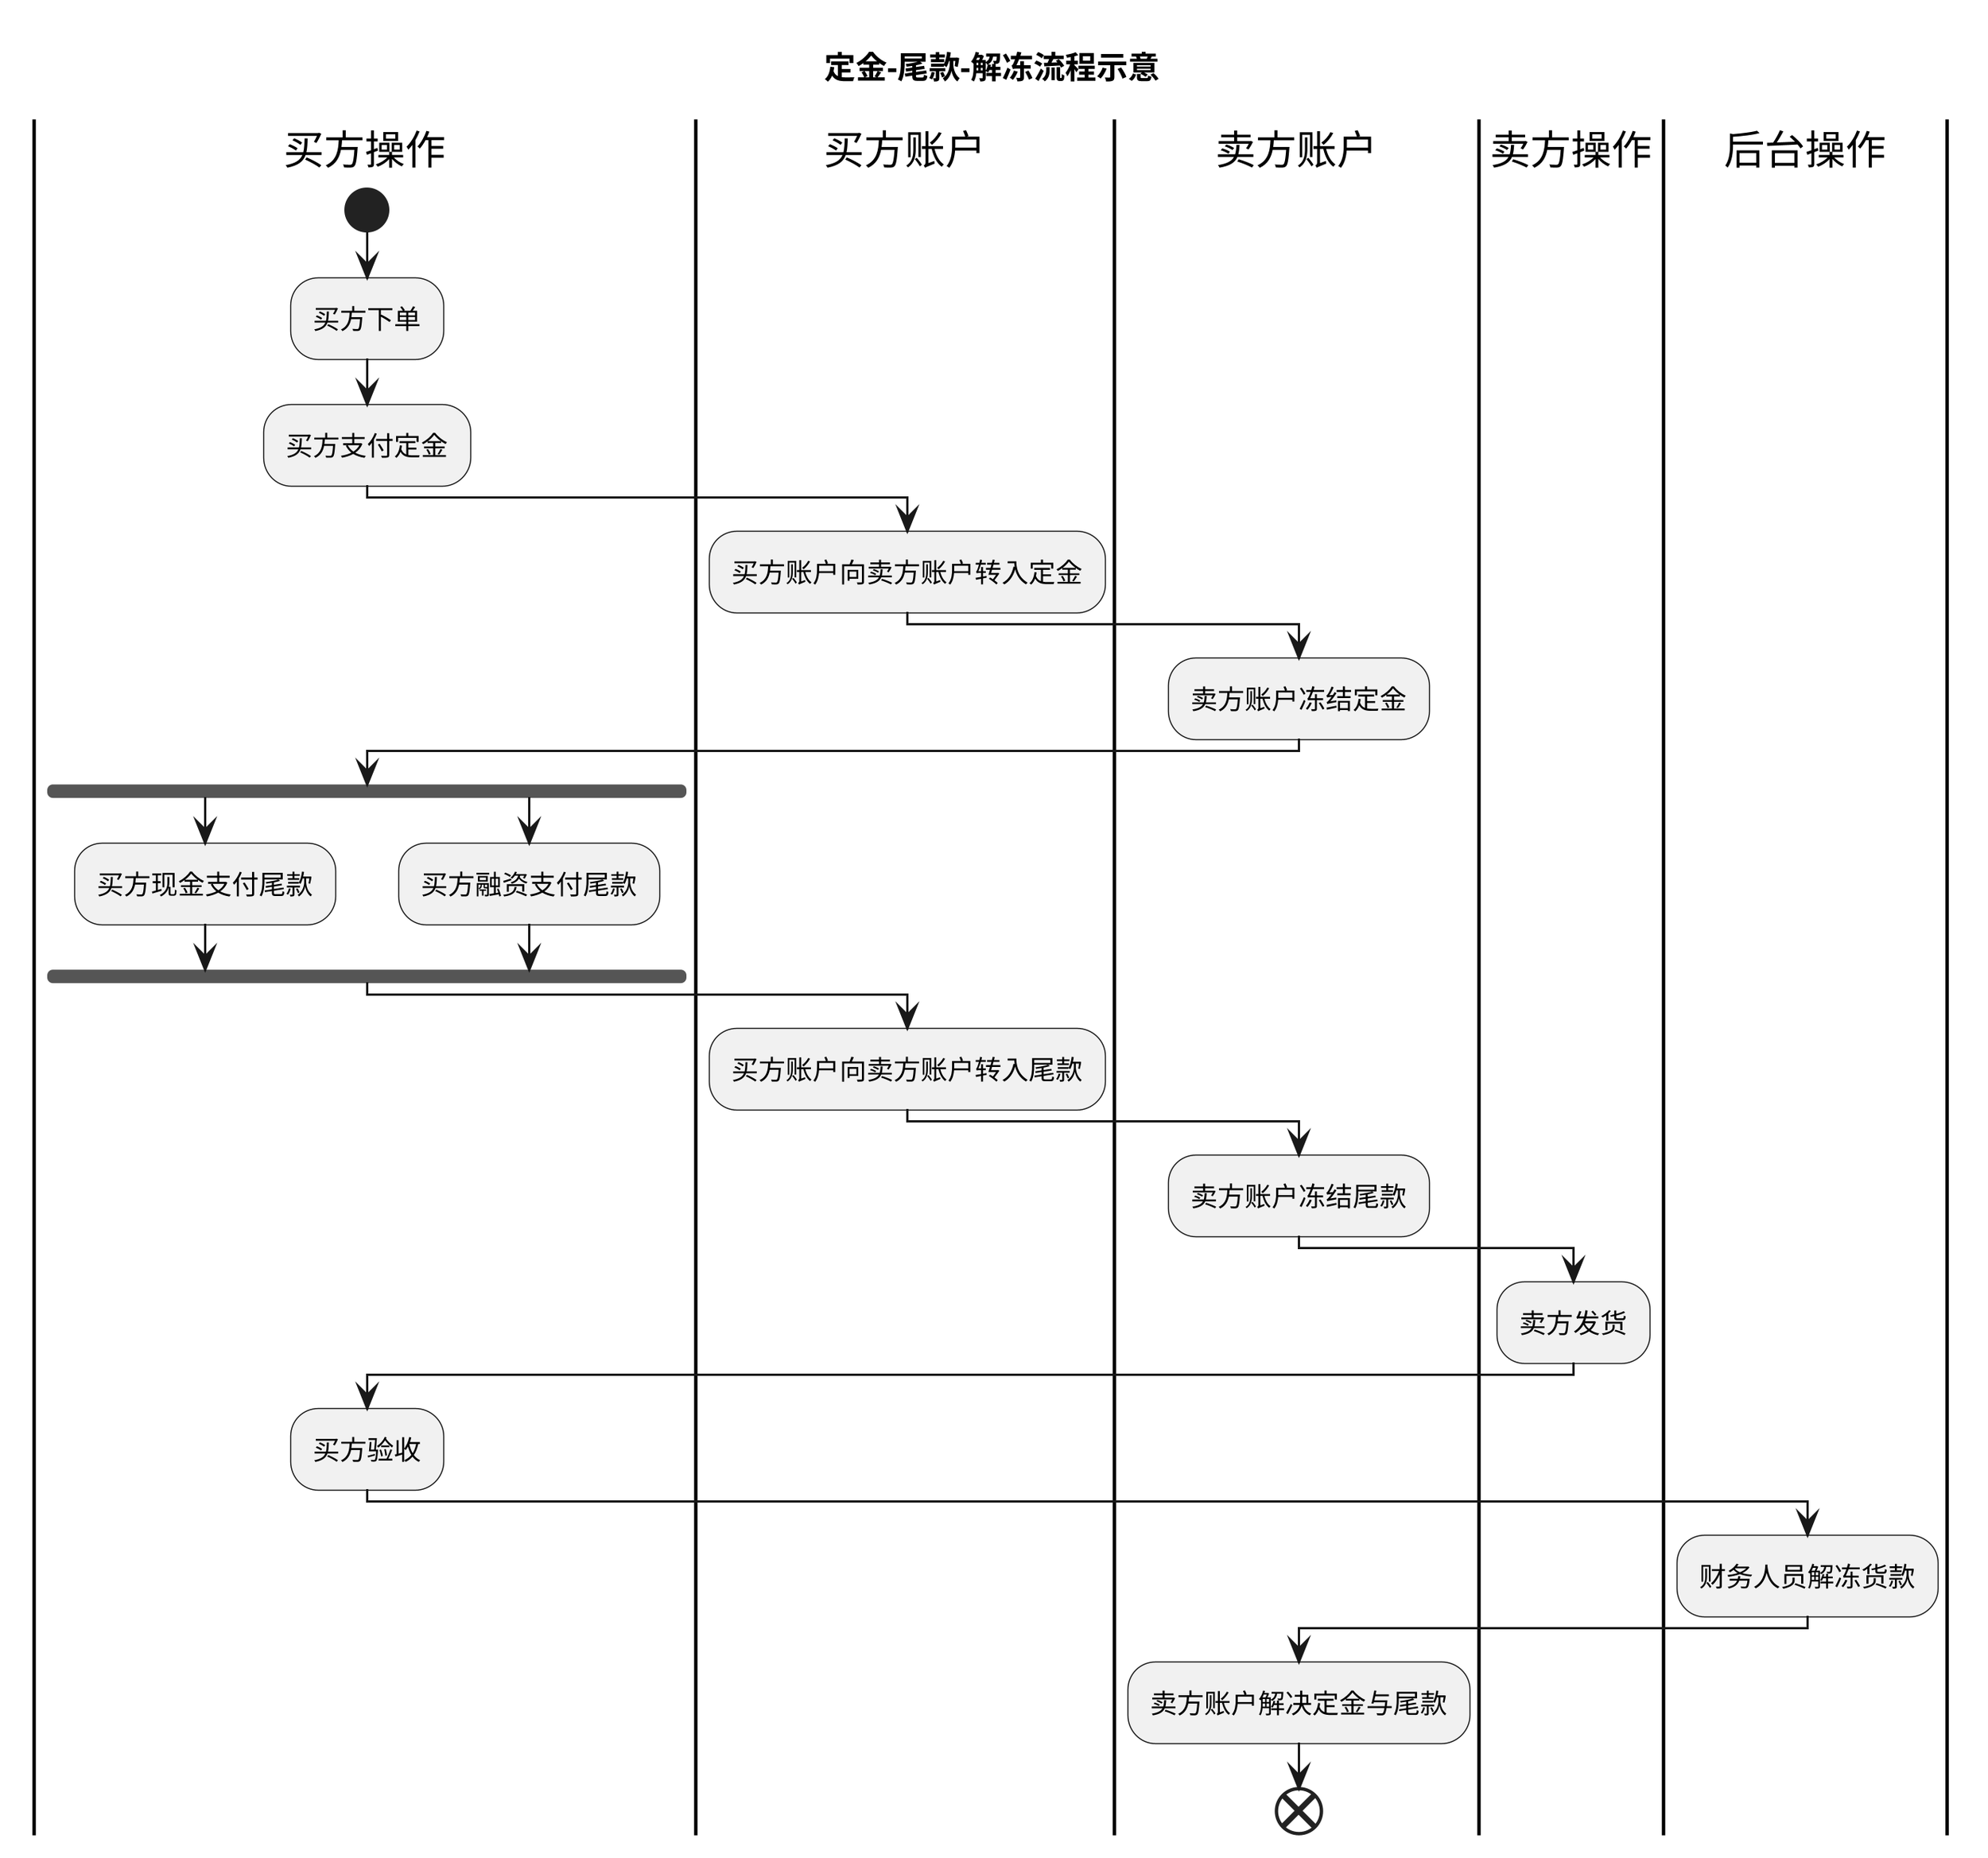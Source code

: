 @startUML
scale 3
title 定金-尾款-解冻流程示意
|买方操作|
start
:买方下单;
:买方支付定金;
|买方账户|
:买方账户向卖方账户转入定金;
|卖方账户|
:卖方账户冻结定金;
|买方操作|
fork 
:买方现金支付尾款;
fork again
:买方融资支付尾款;
end fork
|买方账户|
:买方账户向卖方账户转入尾款;
|卖方账户|
:卖方账户冻结尾款;
|卖方操作|
:卖方发货;
|买方操作|
:买方验收;
|后台操作|
:财务人员解冻货款;
|卖方账户|
:卖方账户解决定金与尾款;
end
@endUML